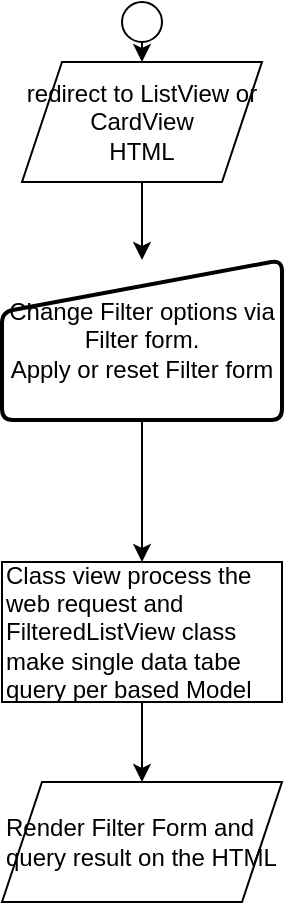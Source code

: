 <mxfile version="13.9.9" type="device"><diagram id="SbmAmhKqn4C_pPqm4EP2" name="Page-1"><mxGraphModel dx="1086" dy="798" grid="1" gridSize="10" guides="1" tooltips="1" connect="1" arrows="1" fold="1" page="1" pageScale="1" pageWidth="827" pageHeight="1169" math="0" shadow="0"><root><mxCell id="0"/><mxCell id="1" parent="0"/><mxCell id="sNT47lctGxpBYo7D_OkP-7" style="edgeStyle=orthogonalEdgeStyle;rounded=0;orthogonalLoop=1;jettySize=auto;html=1;exitX=0.5;exitY=1;exitDx=0;exitDy=0;entryX=0.5;entryY=0;entryDx=0;entryDy=0;" edge="1" parent="1" source="sNT47lctGxpBYo7D_OkP-1" target="sNT47lctGxpBYo7D_OkP-2"><mxGeometry relative="1" as="geometry"/></mxCell><mxCell id="sNT47lctGxpBYo7D_OkP-1" value="" style="ellipse;whiteSpace=wrap;html=1;aspect=fixed;" vertex="1" parent="1"><mxGeometry x="330" y="10" width="20" height="20" as="geometry"/></mxCell><mxCell id="sNT47lctGxpBYo7D_OkP-8" style="edgeStyle=orthogonalEdgeStyle;rounded=0;orthogonalLoop=1;jettySize=auto;html=1;exitX=0.5;exitY=1;exitDx=0;exitDy=0;entryX=0.5;entryY=0;entryDx=0;entryDy=0;" edge="1" parent="1" source="sNT47lctGxpBYo7D_OkP-2" target="sNT47lctGxpBYo7D_OkP-3"><mxGeometry relative="1" as="geometry"/></mxCell><mxCell id="sNT47lctGxpBYo7D_OkP-2" value="redirect to ListView or CardView&lt;br&gt;HTML" style="shape=parallelogram;perimeter=parallelogramPerimeter;whiteSpace=wrap;html=1;fixedSize=1;align=center;" vertex="1" parent="1"><mxGeometry x="280" y="40" width="120" height="60" as="geometry"/></mxCell><mxCell id="sNT47lctGxpBYo7D_OkP-9" style="edgeStyle=orthogonalEdgeStyle;rounded=0;orthogonalLoop=1;jettySize=auto;html=1;exitX=0.5;exitY=1;exitDx=0;exitDy=0;entryX=0.5;entryY=0;entryDx=0;entryDy=0;" edge="1" parent="1" source="sNT47lctGxpBYo7D_OkP-3" target="sNT47lctGxpBYo7D_OkP-4"><mxGeometry relative="1" as="geometry"/></mxCell><mxCell id="sNT47lctGxpBYo7D_OkP-3" value="Change Filter options via Filter form.&lt;br&gt;Apply or reset Filter form" style="html=1;strokeWidth=2;shape=manualInput;whiteSpace=wrap;rounded=1;size=26;arcSize=11;" vertex="1" parent="1"><mxGeometry x="270" y="139" width="140" height="80" as="geometry"/></mxCell><mxCell id="sNT47lctGxpBYo7D_OkP-10" style="edgeStyle=orthogonalEdgeStyle;rounded=0;orthogonalLoop=1;jettySize=auto;html=1;entryX=0.5;entryY=0;entryDx=0;entryDy=0;" edge="1" parent="1" source="sNT47lctGxpBYo7D_OkP-4" target="sNT47lctGxpBYo7D_OkP-5"><mxGeometry relative="1" as="geometry"/></mxCell><mxCell id="sNT47lctGxpBYo7D_OkP-4" value="Class view process the web request and&amp;nbsp; FilteredListView class make single data tabe query per based Model" style="rounded=0;whiteSpace=wrap;html=1;align=left;" vertex="1" parent="1"><mxGeometry x="270" y="290" width="140" height="70" as="geometry"/></mxCell><mxCell id="sNT47lctGxpBYo7D_OkP-5" value="Render Filter Form and query result on the HTML" style="shape=parallelogram;perimeter=parallelogramPerimeter;whiteSpace=wrap;html=1;fixedSize=1;align=left;" vertex="1" parent="1"><mxGeometry x="270" y="400" width="140" height="60" as="geometry"/></mxCell></root></mxGraphModel></diagram></mxfile>